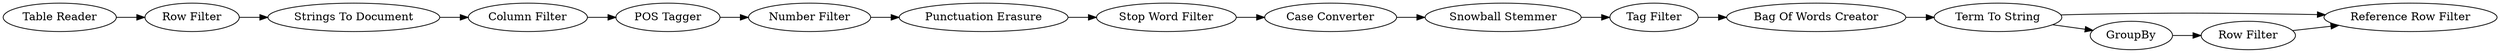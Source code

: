 digraph {
	"585083645221003506_106" [label="Term To String"]
	"585083645221003506_114" [label="Tag Filter"]
	"585083645221003506_112" [label="Case Converter"]
	"585083645221003506_116" [label="Number Filter"]
	"585083645221003506_120" [label="POS Tagger"]
	"585083645221003506_109" [label="Reference Row Filter"]
	"585083645221003506_119" [label="Strings To Document"]
	"585083645221003506_22" [label="Column Filter"]
	"585083645221003506_121" [label="Bag Of Words Creator"]
	"585083645221003506_115" [label="Punctuation Erasure"]
	"585083645221003506_113" [label="Snowball Stemmer"]
	"585083645221003506_20" [label="Row Filter"]
	"585083645221003506_108" [label="Row Filter"]
	"585083645221003506_123" [label="Stop Word Filter"]
	"585083645221003506_37" [label="Table Reader"]
	"585083645221003506_107" [label=GroupBy]
	"585083645221003506_123" -> "585083645221003506_112"
	"585083645221003506_120" -> "585083645221003506_116"
	"585083645221003506_112" -> "585083645221003506_113"
	"585083645221003506_115" -> "585083645221003506_123"
	"585083645221003506_108" -> "585083645221003506_109"
	"585083645221003506_106" -> "585083645221003506_107"
	"585083645221003506_114" -> "585083645221003506_121"
	"585083645221003506_119" -> "585083645221003506_22"
	"585083645221003506_106" -> "585083645221003506_109"
	"585083645221003506_116" -> "585083645221003506_115"
	"585083645221003506_107" -> "585083645221003506_108"
	"585083645221003506_37" -> "585083645221003506_20"
	"585083645221003506_121" -> "585083645221003506_106"
	"585083645221003506_113" -> "585083645221003506_114"
	"585083645221003506_20" -> "585083645221003506_119"
	"585083645221003506_22" -> "585083645221003506_120"
	rankdir=LR
}
